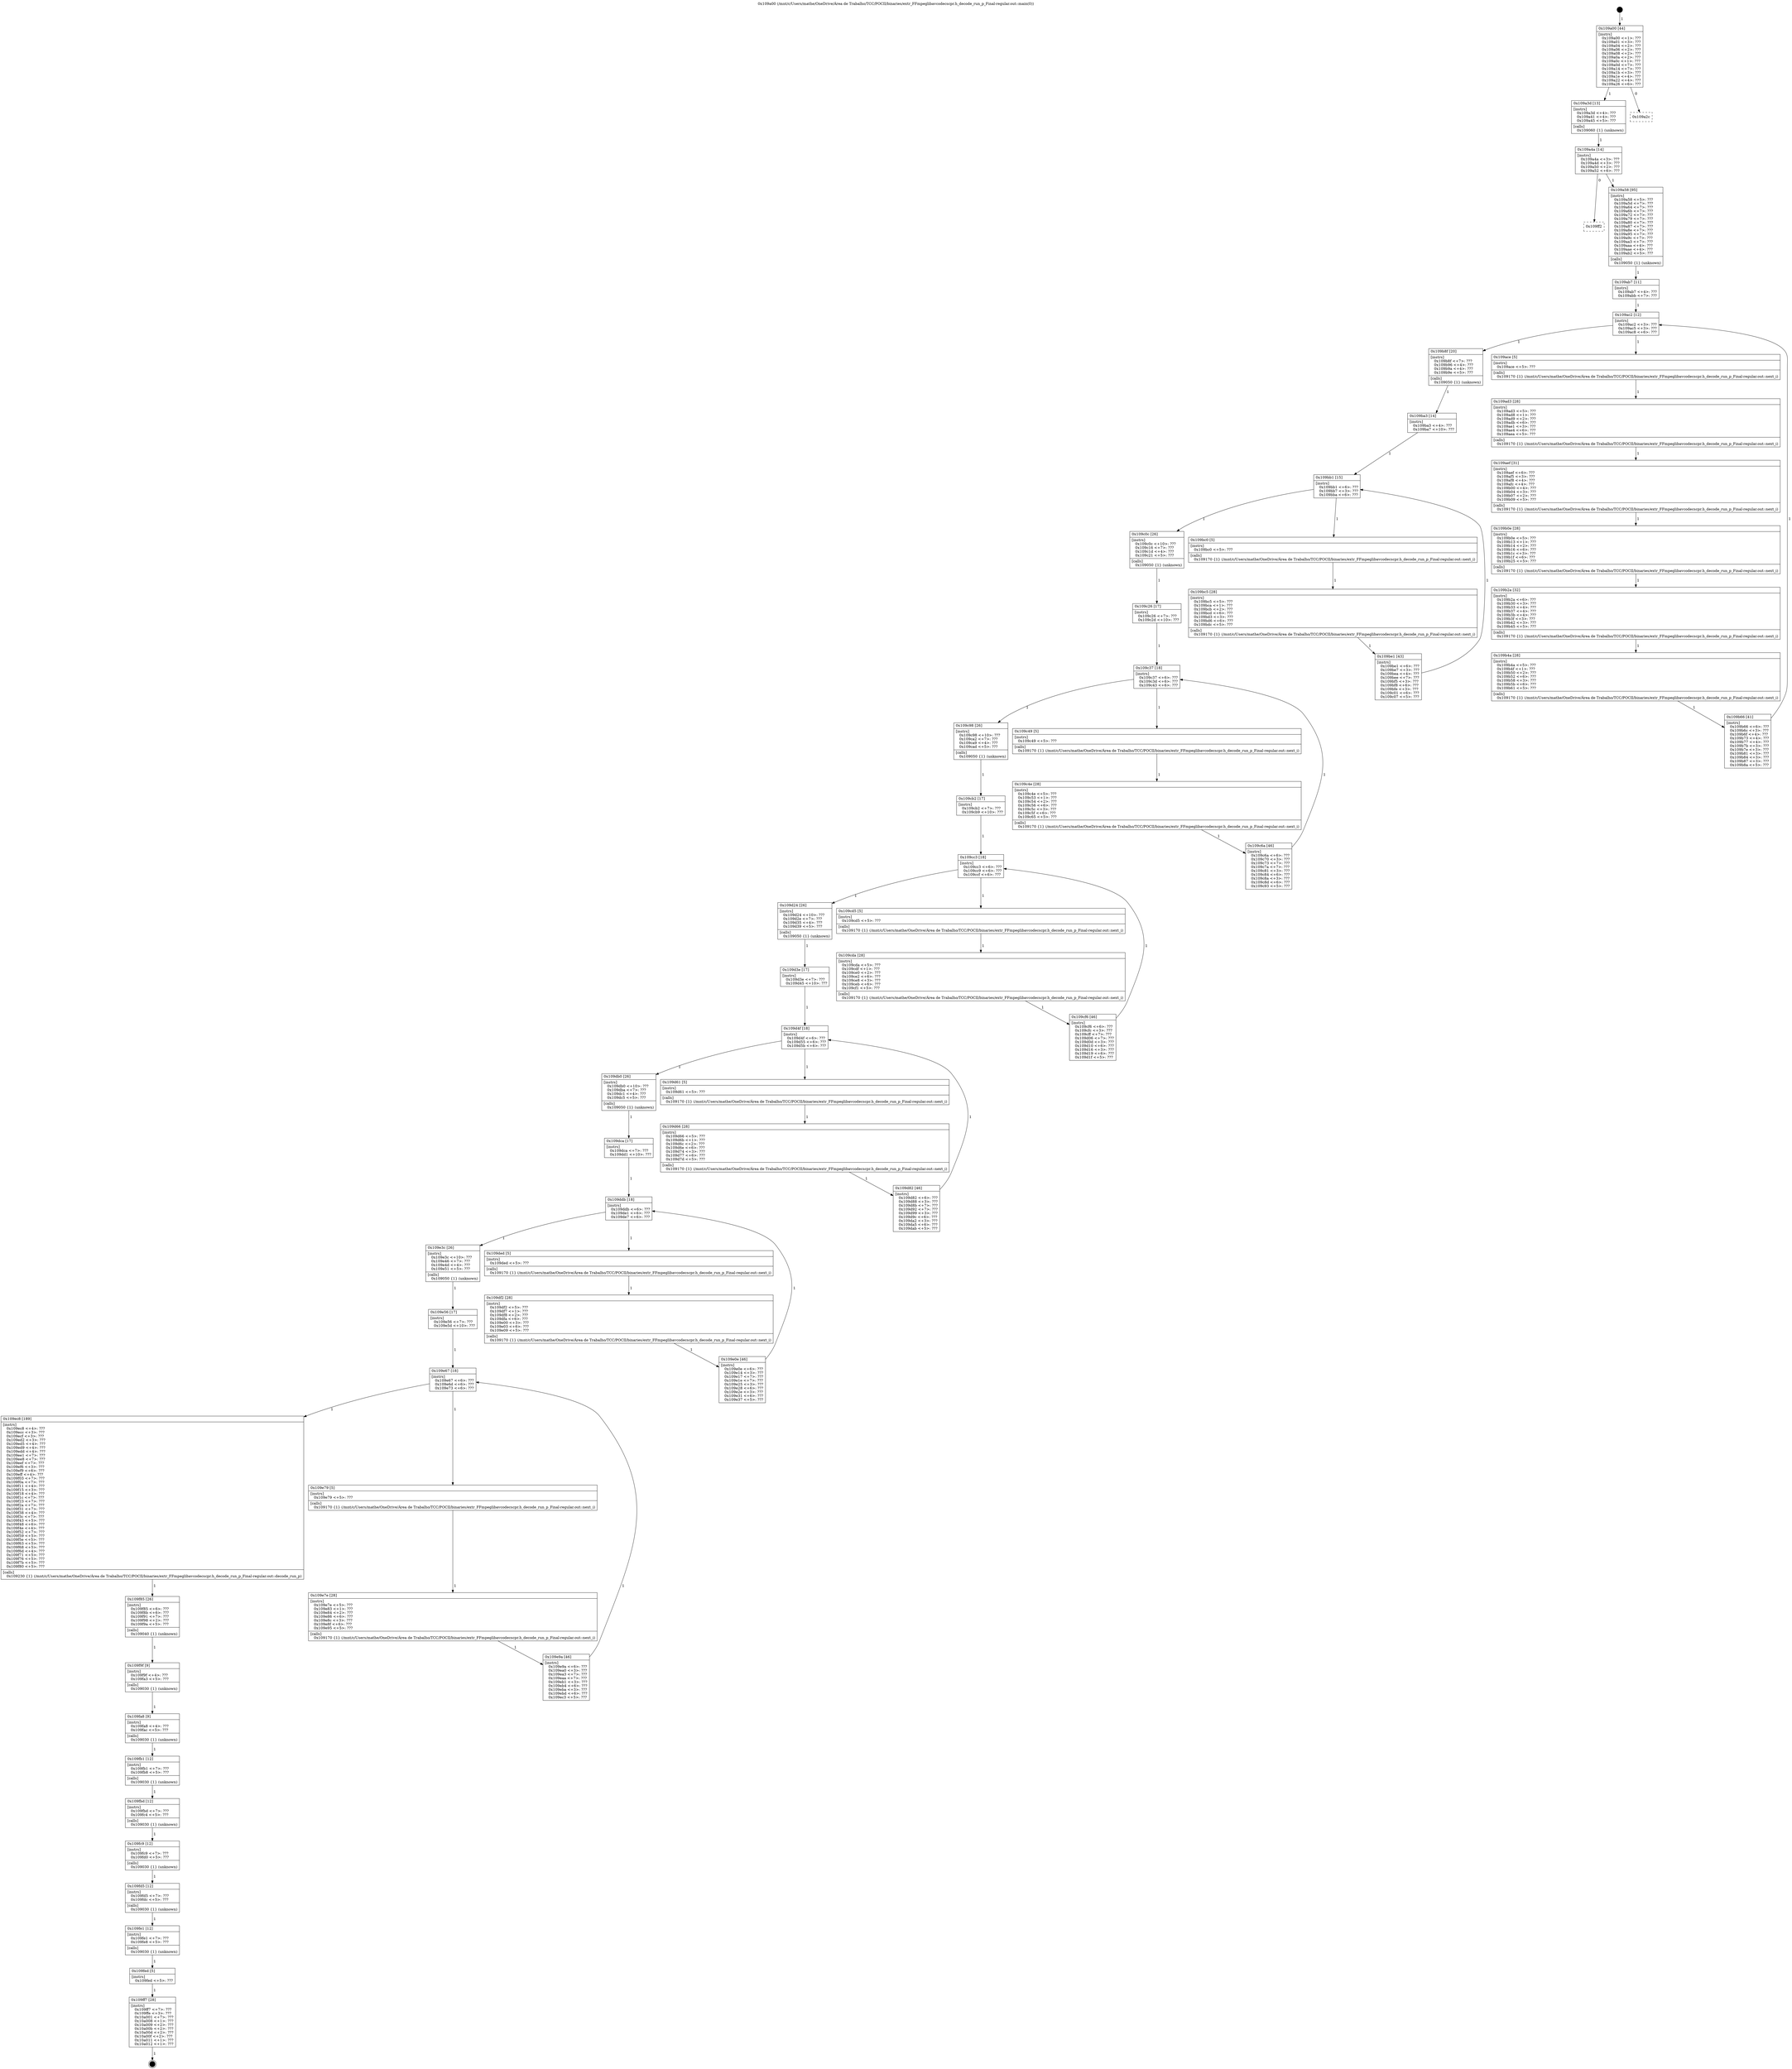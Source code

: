 digraph "0x109a00" {
  label = "0x109a00 (/mnt/c/Users/mathe/OneDrive/Área de Trabalho/TCC/POCII/binaries/extr_FFmpeglibavcodecscpr.h_decode_run_p_Final-regular.out::main(0))"
  labelloc = "t"
  node[shape=record]

  Entry [label="",width=0.3,height=0.3,shape=circle,fillcolor=black,style=filled]
  "0x109a00" [label="{
     0x109a00 [44]\l
     | [instrs]\l
     &nbsp;&nbsp;0x109a00 \<+1\>: ???\l
     &nbsp;&nbsp;0x109a01 \<+3\>: ???\l
     &nbsp;&nbsp;0x109a04 \<+2\>: ???\l
     &nbsp;&nbsp;0x109a06 \<+2\>: ???\l
     &nbsp;&nbsp;0x109a08 \<+2\>: ???\l
     &nbsp;&nbsp;0x109a0a \<+2\>: ???\l
     &nbsp;&nbsp;0x109a0c \<+1\>: ???\l
     &nbsp;&nbsp;0x109a0d \<+7\>: ???\l
     &nbsp;&nbsp;0x109a14 \<+7\>: ???\l
     &nbsp;&nbsp;0x109a1b \<+3\>: ???\l
     &nbsp;&nbsp;0x109a1e \<+4\>: ???\l
     &nbsp;&nbsp;0x109a22 \<+4\>: ???\l
     &nbsp;&nbsp;0x109a26 \<+6\>: ???\l
  }"]
  "0x109a3d" [label="{
     0x109a3d [13]\l
     | [instrs]\l
     &nbsp;&nbsp;0x109a3d \<+4\>: ???\l
     &nbsp;&nbsp;0x109a41 \<+4\>: ???\l
     &nbsp;&nbsp;0x109a45 \<+5\>: ???\l
     | [calls]\l
     &nbsp;&nbsp;0x109060 \{1\} (unknown)\l
  }"]
  "0x109a2c" [label="{
     0x109a2c\l
  }", style=dashed]
  "0x109a4a" [label="{
     0x109a4a [14]\l
     | [instrs]\l
     &nbsp;&nbsp;0x109a4a \<+3\>: ???\l
     &nbsp;&nbsp;0x109a4d \<+3\>: ???\l
     &nbsp;&nbsp;0x109a50 \<+2\>: ???\l
     &nbsp;&nbsp;0x109a52 \<+6\>: ???\l
  }"]
  "0x109ff2" [label="{
     0x109ff2\l
  }", style=dashed]
  "0x109a58" [label="{
     0x109a58 [95]\l
     | [instrs]\l
     &nbsp;&nbsp;0x109a58 \<+5\>: ???\l
     &nbsp;&nbsp;0x109a5d \<+7\>: ???\l
     &nbsp;&nbsp;0x109a64 \<+7\>: ???\l
     &nbsp;&nbsp;0x109a6b \<+7\>: ???\l
     &nbsp;&nbsp;0x109a72 \<+7\>: ???\l
     &nbsp;&nbsp;0x109a79 \<+7\>: ???\l
     &nbsp;&nbsp;0x109a80 \<+7\>: ???\l
     &nbsp;&nbsp;0x109a87 \<+7\>: ???\l
     &nbsp;&nbsp;0x109a8e \<+7\>: ???\l
     &nbsp;&nbsp;0x109a95 \<+7\>: ???\l
     &nbsp;&nbsp;0x109a9c \<+7\>: ???\l
     &nbsp;&nbsp;0x109aa3 \<+7\>: ???\l
     &nbsp;&nbsp;0x109aaa \<+4\>: ???\l
     &nbsp;&nbsp;0x109aae \<+4\>: ???\l
     &nbsp;&nbsp;0x109ab2 \<+5\>: ???\l
     | [calls]\l
     &nbsp;&nbsp;0x109050 \{1\} (unknown)\l
  }"]
  Exit [label="",width=0.3,height=0.3,shape=circle,fillcolor=black,style=filled,peripheries=2]
  "0x109ac2" [label="{
     0x109ac2 [12]\l
     | [instrs]\l
     &nbsp;&nbsp;0x109ac2 \<+3\>: ???\l
     &nbsp;&nbsp;0x109ac5 \<+3\>: ???\l
     &nbsp;&nbsp;0x109ac8 \<+6\>: ???\l
  }"]
  "0x109b8f" [label="{
     0x109b8f [20]\l
     | [instrs]\l
     &nbsp;&nbsp;0x109b8f \<+7\>: ???\l
     &nbsp;&nbsp;0x109b96 \<+4\>: ???\l
     &nbsp;&nbsp;0x109b9a \<+4\>: ???\l
     &nbsp;&nbsp;0x109b9e \<+5\>: ???\l
     | [calls]\l
     &nbsp;&nbsp;0x109050 \{1\} (unknown)\l
  }"]
  "0x109ace" [label="{
     0x109ace [5]\l
     | [instrs]\l
     &nbsp;&nbsp;0x109ace \<+5\>: ???\l
     | [calls]\l
     &nbsp;&nbsp;0x109170 \{1\} (/mnt/c/Users/mathe/OneDrive/Área de Trabalho/TCC/POCII/binaries/extr_FFmpeglibavcodecscpr.h_decode_run_p_Final-regular.out::next_i)\l
  }"]
  "0x109ad3" [label="{
     0x109ad3 [28]\l
     | [instrs]\l
     &nbsp;&nbsp;0x109ad3 \<+5\>: ???\l
     &nbsp;&nbsp;0x109ad8 \<+1\>: ???\l
     &nbsp;&nbsp;0x109ad9 \<+2\>: ???\l
     &nbsp;&nbsp;0x109adb \<+6\>: ???\l
     &nbsp;&nbsp;0x109ae1 \<+3\>: ???\l
     &nbsp;&nbsp;0x109ae4 \<+6\>: ???\l
     &nbsp;&nbsp;0x109aea \<+5\>: ???\l
     | [calls]\l
     &nbsp;&nbsp;0x109170 \{1\} (/mnt/c/Users/mathe/OneDrive/Área de Trabalho/TCC/POCII/binaries/extr_FFmpeglibavcodecscpr.h_decode_run_p_Final-regular.out::next_i)\l
  }"]
  "0x109aef" [label="{
     0x109aef [31]\l
     | [instrs]\l
     &nbsp;&nbsp;0x109aef \<+6\>: ???\l
     &nbsp;&nbsp;0x109af5 \<+3\>: ???\l
     &nbsp;&nbsp;0x109af8 \<+4\>: ???\l
     &nbsp;&nbsp;0x109afc \<+4\>: ???\l
     &nbsp;&nbsp;0x109b00 \<+4\>: ???\l
     &nbsp;&nbsp;0x109b04 \<+3\>: ???\l
     &nbsp;&nbsp;0x109b07 \<+2\>: ???\l
     &nbsp;&nbsp;0x109b09 \<+5\>: ???\l
     | [calls]\l
     &nbsp;&nbsp;0x109170 \{1\} (/mnt/c/Users/mathe/OneDrive/Área de Trabalho/TCC/POCII/binaries/extr_FFmpeglibavcodecscpr.h_decode_run_p_Final-regular.out::next_i)\l
  }"]
  "0x109b0e" [label="{
     0x109b0e [28]\l
     | [instrs]\l
     &nbsp;&nbsp;0x109b0e \<+5\>: ???\l
     &nbsp;&nbsp;0x109b13 \<+1\>: ???\l
     &nbsp;&nbsp;0x109b14 \<+2\>: ???\l
     &nbsp;&nbsp;0x109b16 \<+6\>: ???\l
     &nbsp;&nbsp;0x109b1c \<+3\>: ???\l
     &nbsp;&nbsp;0x109b1f \<+6\>: ???\l
     &nbsp;&nbsp;0x109b25 \<+5\>: ???\l
     | [calls]\l
     &nbsp;&nbsp;0x109170 \{1\} (/mnt/c/Users/mathe/OneDrive/Área de Trabalho/TCC/POCII/binaries/extr_FFmpeglibavcodecscpr.h_decode_run_p_Final-regular.out::next_i)\l
  }"]
  "0x109b2a" [label="{
     0x109b2a [32]\l
     | [instrs]\l
     &nbsp;&nbsp;0x109b2a \<+6\>: ???\l
     &nbsp;&nbsp;0x109b30 \<+3\>: ???\l
     &nbsp;&nbsp;0x109b33 \<+4\>: ???\l
     &nbsp;&nbsp;0x109b37 \<+4\>: ???\l
     &nbsp;&nbsp;0x109b3b \<+4\>: ???\l
     &nbsp;&nbsp;0x109b3f \<+3\>: ???\l
     &nbsp;&nbsp;0x109b42 \<+3\>: ???\l
     &nbsp;&nbsp;0x109b45 \<+5\>: ???\l
     | [calls]\l
     &nbsp;&nbsp;0x109170 \{1\} (/mnt/c/Users/mathe/OneDrive/Área de Trabalho/TCC/POCII/binaries/extr_FFmpeglibavcodecscpr.h_decode_run_p_Final-regular.out::next_i)\l
  }"]
  "0x109b4a" [label="{
     0x109b4a [28]\l
     | [instrs]\l
     &nbsp;&nbsp;0x109b4a \<+5\>: ???\l
     &nbsp;&nbsp;0x109b4f \<+1\>: ???\l
     &nbsp;&nbsp;0x109b50 \<+2\>: ???\l
     &nbsp;&nbsp;0x109b52 \<+6\>: ???\l
     &nbsp;&nbsp;0x109b58 \<+3\>: ???\l
     &nbsp;&nbsp;0x109b5b \<+6\>: ???\l
     &nbsp;&nbsp;0x109b61 \<+5\>: ???\l
     | [calls]\l
     &nbsp;&nbsp;0x109170 \{1\} (/mnt/c/Users/mathe/OneDrive/Área de Trabalho/TCC/POCII/binaries/extr_FFmpeglibavcodecscpr.h_decode_run_p_Final-regular.out::next_i)\l
  }"]
  "0x109b66" [label="{
     0x109b66 [41]\l
     | [instrs]\l
     &nbsp;&nbsp;0x109b66 \<+6\>: ???\l
     &nbsp;&nbsp;0x109b6c \<+3\>: ???\l
     &nbsp;&nbsp;0x109b6f \<+4\>: ???\l
     &nbsp;&nbsp;0x109b73 \<+4\>: ???\l
     &nbsp;&nbsp;0x109b77 \<+4\>: ???\l
     &nbsp;&nbsp;0x109b7b \<+3\>: ???\l
     &nbsp;&nbsp;0x109b7e \<+3\>: ???\l
     &nbsp;&nbsp;0x109b81 \<+3\>: ???\l
     &nbsp;&nbsp;0x109b84 \<+3\>: ???\l
     &nbsp;&nbsp;0x109b87 \<+3\>: ???\l
     &nbsp;&nbsp;0x109b8a \<+5\>: ???\l
  }"]
  "0x109ab7" [label="{
     0x109ab7 [11]\l
     | [instrs]\l
     &nbsp;&nbsp;0x109ab7 \<+4\>: ???\l
     &nbsp;&nbsp;0x109abb \<+7\>: ???\l
  }"]
  "0x109bb1" [label="{
     0x109bb1 [15]\l
     | [instrs]\l
     &nbsp;&nbsp;0x109bb1 \<+6\>: ???\l
     &nbsp;&nbsp;0x109bb7 \<+3\>: ???\l
     &nbsp;&nbsp;0x109bba \<+6\>: ???\l
  }"]
  "0x109c0c" [label="{
     0x109c0c [26]\l
     | [instrs]\l
     &nbsp;&nbsp;0x109c0c \<+10\>: ???\l
     &nbsp;&nbsp;0x109c16 \<+7\>: ???\l
     &nbsp;&nbsp;0x109c1d \<+4\>: ???\l
     &nbsp;&nbsp;0x109c21 \<+5\>: ???\l
     | [calls]\l
     &nbsp;&nbsp;0x109050 \{1\} (unknown)\l
  }"]
  "0x109bc0" [label="{
     0x109bc0 [5]\l
     | [instrs]\l
     &nbsp;&nbsp;0x109bc0 \<+5\>: ???\l
     | [calls]\l
     &nbsp;&nbsp;0x109170 \{1\} (/mnt/c/Users/mathe/OneDrive/Área de Trabalho/TCC/POCII/binaries/extr_FFmpeglibavcodecscpr.h_decode_run_p_Final-regular.out::next_i)\l
  }"]
  "0x109bc5" [label="{
     0x109bc5 [28]\l
     | [instrs]\l
     &nbsp;&nbsp;0x109bc5 \<+5\>: ???\l
     &nbsp;&nbsp;0x109bca \<+1\>: ???\l
     &nbsp;&nbsp;0x109bcb \<+2\>: ???\l
     &nbsp;&nbsp;0x109bcd \<+6\>: ???\l
     &nbsp;&nbsp;0x109bd3 \<+3\>: ???\l
     &nbsp;&nbsp;0x109bd6 \<+6\>: ???\l
     &nbsp;&nbsp;0x109bdc \<+5\>: ???\l
     | [calls]\l
     &nbsp;&nbsp;0x109170 \{1\} (/mnt/c/Users/mathe/OneDrive/Área de Trabalho/TCC/POCII/binaries/extr_FFmpeglibavcodecscpr.h_decode_run_p_Final-regular.out::next_i)\l
  }"]
  "0x109be1" [label="{
     0x109be1 [43]\l
     | [instrs]\l
     &nbsp;&nbsp;0x109be1 \<+6\>: ???\l
     &nbsp;&nbsp;0x109be7 \<+3\>: ???\l
     &nbsp;&nbsp;0x109bea \<+4\>: ???\l
     &nbsp;&nbsp;0x109bee \<+7\>: ???\l
     &nbsp;&nbsp;0x109bf5 \<+3\>: ???\l
     &nbsp;&nbsp;0x109bf8 \<+6\>: ???\l
     &nbsp;&nbsp;0x109bfe \<+3\>: ???\l
     &nbsp;&nbsp;0x109c01 \<+6\>: ???\l
     &nbsp;&nbsp;0x109c07 \<+5\>: ???\l
  }"]
  "0x109ba3" [label="{
     0x109ba3 [14]\l
     | [instrs]\l
     &nbsp;&nbsp;0x109ba3 \<+4\>: ???\l
     &nbsp;&nbsp;0x109ba7 \<+10\>: ???\l
  }"]
  "0x109c37" [label="{
     0x109c37 [18]\l
     | [instrs]\l
     &nbsp;&nbsp;0x109c37 \<+6\>: ???\l
     &nbsp;&nbsp;0x109c3d \<+6\>: ???\l
     &nbsp;&nbsp;0x109c43 \<+6\>: ???\l
  }"]
  "0x109c98" [label="{
     0x109c98 [26]\l
     | [instrs]\l
     &nbsp;&nbsp;0x109c98 \<+10\>: ???\l
     &nbsp;&nbsp;0x109ca2 \<+7\>: ???\l
     &nbsp;&nbsp;0x109ca9 \<+4\>: ???\l
     &nbsp;&nbsp;0x109cad \<+5\>: ???\l
     | [calls]\l
     &nbsp;&nbsp;0x109050 \{1\} (unknown)\l
  }"]
  "0x109c49" [label="{
     0x109c49 [5]\l
     | [instrs]\l
     &nbsp;&nbsp;0x109c49 \<+5\>: ???\l
     | [calls]\l
     &nbsp;&nbsp;0x109170 \{1\} (/mnt/c/Users/mathe/OneDrive/Área de Trabalho/TCC/POCII/binaries/extr_FFmpeglibavcodecscpr.h_decode_run_p_Final-regular.out::next_i)\l
  }"]
  "0x109c4e" [label="{
     0x109c4e [28]\l
     | [instrs]\l
     &nbsp;&nbsp;0x109c4e \<+5\>: ???\l
     &nbsp;&nbsp;0x109c53 \<+1\>: ???\l
     &nbsp;&nbsp;0x109c54 \<+2\>: ???\l
     &nbsp;&nbsp;0x109c56 \<+6\>: ???\l
     &nbsp;&nbsp;0x109c5c \<+3\>: ???\l
     &nbsp;&nbsp;0x109c5f \<+6\>: ???\l
     &nbsp;&nbsp;0x109c65 \<+5\>: ???\l
     | [calls]\l
     &nbsp;&nbsp;0x109170 \{1\} (/mnt/c/Users/mathe/OneDrive/Área de Trabalho/TCC/POCII/binaries/extr_FFmpeglibavcodecscpr.h_decode_run_p_Final-regular.out::next_i)\l
  }"]
  "0x109c6a" [label="{
     0x109c6a [46]\l
     | [instrs]\l
     &nbsp;&nbsp;0x109c6a \<+6\>: ???\l
     &nbsp;&nbsp;0x109c70 \<+3\>: ???\l
     &nbsp;&nbsp;0x109c73 \<+7\>: ???\l
     &nbsp;&nbsp;0x109c7a \<+7\>: ???\l
     &nbsp;&nbsp;0x109c81 \<+3\>: ???\l
     &nbsp;&nbsp;0x109c84 \<+6\>: ???\l
     &nbsp;&nbsp;0x109c8a \<+3\>: ???\l
     &nbsp;&nbsp;0x109c8d \<+6\>: ???\l
     &nbsp;&nbsp;0x109c93 \<+5\>: ???\l
  }"]
  "0x109c26" [label="{
     0x109c26 [17]\l
     | [instrs]\l
     &nbsp;&nbsp;0x109c26 \<+7\>: ???\l
     &nbsp;&nbsp;0x109c2d \<+10\>: ???\l
  }"]
  "0x109cc3" [label="{
     0x109cc3 [18]\l
     | [instrs]\l
     &nbsp;&nbsp;0x109cc3 \<+6\>: ???\l
     &nbsp;&nbsp;0x109cc9 \<+6\>: ???\l
     &nbsp;&nbsp;0x109ccf \<+6\>: ???\l
  }"]
  "0x109d24" [label="{
     0x109d24 [26]\l
     | [instrs]\l
     &nbsp;&nbsp;0x109d24 \<+10\>: ???\l
     &nbsp;&nbsp;0x109d2e \<+7\>: ???\l
     &nbsp;&nbsp;0x109d35 \<+4\>: ???\l
     &nbsp;&nbsp;0x109d39 \<+5\>: ???\l
     | [calls]\l
     &nbsp;&nbsp;0x109050 \{1\} (unknown)\l
  }"]
  "0x109cd5" [label="{
     0x109cd5 [5]\l
     | [instrs]\l
     &nbsp;&nbsp;0x109cd5 \<+5\>: ???\l
     | [calls]\l
     &nbsp;&nbsp;0x109170 \{1\} (/mnt/c/Users/mathe/OneDrive/Área de Trabalho/TCC/POCII/binaries/extr_FFmpeglibavcodecscpr.h_decode_run_p_Final-regular.out::next_i)\l
  }"]
  "0x109cda" [label="{
     0x109cda [28]\l
     | [instrs]\l
     &nbsp;&nbsp;0x109cda \<+5\>: ???\l
     &nbsp;&nbsp;0x109cdf \<+1\>: ???\l
     &nbsp;&nbsp;0x109ce0 \<+2\>: ???\l
     &nbsp;&nbsp;0x109ce2 \<+6\>: ???\l
     &nbsp;&nbsp;0x109ce8 \<+3\>: ???\l
     &nbsp;&nbsp;0x109ceb \<+6\>: ???\l
     &nbsp;&nbsp;0x109cf1 \<+5\>: ???\l
     | [calls]\l
     &nbsp;&nbsp;0x109170 \{1\} (/mnt/c/Users/mathe/OneDrive/Área de Trabalho/TCC/POCII/binaries/extr_FFmpeglibavcodecscpr.h_decode_run_p_Final-regular.out::next_i)\l
  }"]
  "0x109cf6" [label="{
     0x109cf6 [46]\l
     | [instrs]\l
     &nbsp;&nbsp;0x109cf6 \<+6\>: ???\l
     &nbsp;&nbsp;0x109cfc \<+3\>: ???\l
     &nbsp;&nbsp;0x109cff \<+7\>: ???\l
     &nbsp;&nbsp;0x109d06 \<+7\>: ???\l
     &nbsp;&nbsp;0x109d0d \<+3\>: ???\l
     &nbsp;&nbsp;0x109d10 \<+6\>: ???\l
     &nbsp;&nbsp;0x109d16 \<+3\>: ???\l
     &nbsp;&nbsp;0x109d19 \<+6\>: ???\l
     &nbsp;&nbsp;0x109d1f \<+5\>: ???\l
  }"]
  "0x109cb2" [label="{
     0x109cb2 [17]\l
     | [instrs]\l
     &nbsp;&nbsp;0x109cb2 \<+7\>: ???\l
     &nbsp;&nbsp;0x109cb9 \<+10\>: ???\l
  }"]
  "0x109d4f" [label="{
     0x109d4f [18]\l
     | [instrs]\l
     &nbsp;&nbsp;0x109d4f \<+6\>: ???\l
     &nbsp;&nbsp;0x109d55 \<+6\>: ???\l
     &nbsp;&nbsp;0x109d5b \<+6\>: ???\l
  }"]
  "0x109db0" [label="{
     0x109db0 [26]\l
     | [instrs]\l
     &nbsp;&nbsp;0x109db0 \<+10\>: ???\l
     &nbsp;&nbsp;0x109dba \<+7\>: ???\l
     &nbsp;&nbsp;0x109dc1 \<+4\>: ???\l
     &nbsp;&nbsp;0x109dc5 \<+5\>: ???\l
     | [calls]\l
     &nbsp;&nbsp;0x109050 \{1\} (unknown)\l
  }"]
  "0x109d61" [label="{
     0x109d61 [5]\l
     | [instrs]\l
     &nbsp;&nbsp;0x109d61 \<+5\>: ???\l
     | [calls]\l
     &nbsp;&nbsp;0x109170 \{1\} (/mnt/c/Users/mathe/OneDrive/Área de Trabalho/TCC/POCII/binaries/extr_FFmpeglibavcodecscpr.h_decode_run_p_Final-regular.out::next_i)\l
  }"]
  "0x109d66" [label="{
     0x109d66 [28]\l
     | [instrs]\l
     &nbsp;&nbsp;0x109d66 \<+5\>: ???\l
     &nbsp;&nbsp;0x109d6b \<+1\>: ???\l
     &nbsp;&nbsp;0x109d6c \<+2\>: ???\l
     &nbsp;&nbsp;0x109d6e \<+6\>: ???\l
     &nbsp;&nbsp;0x109d74 \<+3\>: ???\l
     &nbsp;&nbsp;0x109d77 \<+6\>: ???\l
     &nbsp;&nbsp;0x109d7d \<+5\>: ???\l
     | [calls]\l
     &nbsp;&nbsp;0x109170 \{1\} (/mnt/c/Users/mathe/OneDrive/Área de Trabalho/TCC/POCII/binaries/extr_FFmpeglibavcodecscpr.h_decode_run_p_Final-regular.out::next_i)\l
  }"]
  "0x109d82" [label="{
     0x109d82 [46]\l
     | [instrs]\l
     &nbsp;&nbsp;0x109d82 \<+6\>: ???\l
     &nbsp;&nbsp;0x109d88 \<+3\>: ???\l
     &nbsp;&nbsp;0x109d8b \<+7\>: ???\l
     &nbsp;&nbsp;0x109d92 \<+7\>: ???\l
     &nbsp;&nbsp;0x109d99 \<+3\>: ???\l
     &nbsp;&nbsp;0x109d9c \<+6\>: ???\l
     &nbsp;&nbsp;0x109da2 \<+3\>: ???\l
     &nbsp;&nbsp;0x109da5 \<+6\>: ???\l
     &nbsp;&nbsp;0x109dab \<+5\>: ???\l
  }"]
  "0x109d3e" [label="{
     0x109d3e [17]\l
     | [instrs]\l
     &nbsp;&nbsp;0x109d3e \<+7\>: ???\l
     &nbsp;&nbsp;0x109d45 \<+10\>: ???\l
  }"]
  "0x109ddb" [label="{
     0x109ddb [18]\l
     | [instrs]\l
     &nbsp;&nbsp;0x109ddb \<+6\>: ???\l
     &nbsp;&nbsp;0x109de1 \<+6\>: ???\l
     &nbsp;&nbsp;0x109de7 \<+6\>: ???\l
  }"]
  "0x109e3c" [label="{
     0x109e3c [26]\l
     | [instrs]\l
     &nbsp;&nbsp;0x109e3c \<+10\>: ???\l
     &nbsp;&nbsp;0x109e46 \<+7\>: ???\l
     &nbsp;&nbsp;0x109e4d \<+4\>: ???\l
     &nbsp;&nbsp;0x109e51 \<+5\>: ???\l
     | [calls]\l
     &nbsp;&nbsp;0x109050 \{1\} (unknown)\l
  }"]
  "0x109ded" [label="{
     0x109ded [5]\l
     | [instrs]\l
     &nbsp;&nbsp;0x109ded \<+5\>: ???\l
     | [calls]\l
     &nbsp;&nbsp;0x109170 \{1\} (/mnt/c/Users/mathe/OneDrive/Área de Trabalho/TCC/POCII/binaries/extr_FFmpeglibavcodecscpr.h_decode_run_p_Final-regular.out::next_i)\l
  }"]
  "0x109df2" [label="{
     0x109df2 [28]\l
     | [instrs]\l
     &nbsp;&nbsp;0x109df2 \<+5\>: ???\l
     &nbsp;&nbsp;0x109df7 \<+1\>: ???\l
     &nbsp;&nbsp;0x109df8 \<+2\>: ???\l
     &nbsp;&nbsp;0x109dfa \<+6\>: ???\l
     &nbsp;&nbsp;0x109e00 \<+3\>: ???\l
     &nbsp;&nbsp;0x109e03 \<+6\>: ???\l
     &nbsp;&nbsp;0x109e09 \<+5\>: ???\l
     | [calls]\l
     &nbsp;&nbsp;0x109170 \{1\} (/mnt/c/Users/mathe/OneDrive/Área de Trabalho/TCC/POCII/binaries/extr_FFmpeglibavcodecscpr.h_decode_run_p_Final-regular.out::next_i)\l
  }"]
  "0x109e0e" [label="{
     0x109e0e [46]\l
     | [instrs]\l
     &nbsp;&nbsp;0x109e0e \<+6\>: ???\l
     &nbsp;&nbsp;0x109e14 \<+3\>: ???\l
     &nbsp;&nbsp;0x109e17 \<+7\>: ???\l
     &nbsp;&nbsp;0x109e1e \<+7\>: ???\l
     &nbsp;&nbsp;0x109e25 \<+3\>: ???\l
     &nbsp;&nbsp;0x109e28 \<+6\>: ???\l
     &nbsp;&nbsp;0x109e2e \<+3\>: ???\l
     &nbsp;&nbsp;0x109e31 \<+6\>: ???\l
     &nbsp;&nbsp;0x109e37 \<+5\>: ???\l
  }"]
  "0x109dca" [label="{
     0x109dca [17]\l
     | [instrs]\l
     &nbsp;&nbsp;0x109dca \<+7\>: ???\l
     &nbsp;&nbsp;0x109dd1 \<+10\>: ???\l
  }"]
  "0x109e67" [label="{
     0x109e67 [18]\l
     | [instrs]\l
     &nbsp;&nbsp;0x109e67 \<+6\>: ???\l
     &nbsp;&nbsp;0x109e6d \<+6\>: ???\l
     &nbsp;&nbsp;0x109e73 \<+6\>: ???\l
  }"]
  "0x109ec8" [label="{
     0x109ec8 [189]\l
     | [instrs]\l
     &nbsp;&nbsp;0x109ec8 \<+4\>: ???\l
     &nbsp;&nbsp;0x109ecc \<+3\>: ???\l
     &nbsp;&nbsp;0x109ecf \<+3\>: ???\l
     &nbsp;&nbsp;0x109ed2 \<+3\>: ???\l
     &nbsp;&nbsp;0x109ed5 \<+4\>: ???\l
     &nbsp;&nbsp;0x109ed9 \<+4\>: ???\l
     &nbsp;&nbsp;0x109edd \<+4\>: ???\l
     &nbsp;&nbsp;0x109ee1 \<+7\>: ???\l
     &nbsp;&nbsp;0x109ee8 \<+7\>: ???\l
     &nbsp;&nbsp;0x109eef \<+7\>: ???\l
     &nbsp;&nbsp;0x109ef6 \<+3\>: ???\l
     &nbsp;&nbsp;0x109ef9 \<+6\>: ???\l
     &nbsp;&nbsp;0x109eff \<+4\>: ???\l
     &nbsp;&nbsp;0x109f03 \<+7\>: ???\l
     &nbsp;&nbsp;0x109f0a \<+7\>: ???\l
     &nbsp;&nbsp;0x109f11 \<+4\>: ???\l
     &nbsp;&nbsp;0x109f15 \<+3\>: ???\l
     &nbsp;&nbsp;0x109f18 \<+4\>: ???\l
     &nbsp;&nbsp;0x109f1c \<+7\>: ???\l
     &nbsp;&nbsp;0x109f23 \<+7\>: ???\l
     &nbsp;&nbsp;0x109f2a \<+7\>: ???\l
     &nbsp;&nbsp;0x109f31 \<+7\>: ???\l
     &nbsp;&nbsp;0x109f38 \<+4\>: ???\l
     &nbsp;&nbsp;0x109f3c \<+7\>: ???\l
     &nbsp;&nbsp;0x109f43 \<+5\>: ???\l
     &nbsp;&nbsp;0x109f48 \<+6\>: ???\l
     &nbsp;&nbsp;0x109f4e \<+4\>: ???\l
     &nbsp;&nbsp;0x109f52 \<+7\>: ???\l
     &nbsp;&nbsp;0x109f59 \<+5\>: ???\l
     &nbsp;&nbsp;0x109f5e \<+5\>: ???\l
     &nbsp;&nbsp;0x109f63 \<+5\>: ???\l
     &nbsp;&nbsp;0x109f68 \<+5\>: ???\l
     &nbsp;&nbsp;0x109f6d \<+4\>: ???\l
     &nbsp;&nbsp;0x109f71 \<+5\>: ???\l
     &nbsp;&nbsp;0x109f76 \<+5\>: ???\l
     &nbsp;&nbsp;0x109f7b \<+5\>: ???\l
     &nbsp;&nbsp;0x109f80 \<+5\>: ???\l
     | [calls]\l
     &nbsp;&nbsp;0x109230 \{1\} (/mnt/c/Users/mathe/OneDrive/Área de Trabalho/TCC/POCII/binaries/extr_FFmpeglibavcodecscpr.h_decode_run_p_Final-regular.out::decode_run_p)\l
  }"]
  "0x109e79" [label="{
     0x109e79 [5]\l
     | [instrs]\l
     &nbsp;&nbsp;0x109e79 \<+5\>: ???\l
     | [calls]\l
     &nbsp;&nbsp;0x109170 \{1\} (/mnt/c/Users/mathe/OneDrive/Área de Trabalho/TCC/POCII/binaries/extr_FFmpeglibavcodecscpr.h_decode_run_p_Final-regular.out::next_i)\l
  }"]
  "0x109e7e" [label="{
     0x109e7e [28]\l
     | [instrs]\l
     &nbsp;&nbsp;0x109e7e \<+5\>: ???\l
     &nbsp;&nbsp;0x109e83 \<+1\>: ???\l
     &nbsp;&nbsp;0x109e84 \<+2\>: ???\l
     &nbsp;&nbsp;0x109e86 \<+6\>: ???\l
     &nbsp;&nbsp;0x109e8c \<+3\>: ???\l
     &nbsp;&nbsp;0x109e8f \<+6\>: ???\l
     &nbsp;&nbsp;0x109e95 \<+5\>: ???\l
     | [calls]\l
     &nbsp;&nbsp;0x109170 \{1\} (/mnt/c/Users/mathe/OneDrive/Área de Trabalho/TCC/POCII/binaries/extr_FFmpeglibavcodecscpr.h_decode_run_p_Final-regular.out::next_i)\l
  }"]
  "0x109e9a" [label="{
     0x109e9a [46]\l
     | [instrs]\l
     &nbsp;&nbsp;0x109e9a \<+6\>: ???\l
     &nbsp;&nbsp;0x109ea0 \<+3\>: ???\l
     &nbsp;&nbsp;0x109ea3 \<+7\>: ???\l
     &nbsp;&nbsp;0x109eaa \<+7\>: ???\l
     &nbsp;&nbsp;0x109eb1 \<+3\>: ???\l
     &nbsp;&nbsp;0x109eb4 \<+6\>: ???\l
     &nbsp;&nbsp;0x109eba \<+3\>: ???\l
     &nbsp;&nbsp;0x109ebd \<+6\>: ???\l
     &nbsp;&nbsp;0x109ec3 \<+5\>: ???\l
  }"]
  "0x109e56" [label="{
     0x109e56 [17]\l
     | [instrs]\l
     &nbsp;&nbsp;0x109e56 \<+7\>: ???\l
     &nbsp;&nbsp;0x109e5d \<+10\>: ???\l
  }"]
  "0x109f85" [label="{
     0x109f85 [26]\l
     | [instrs]\l
     &nbsp;&nbsp;0x109f85 \<+6\>: ???\l
     &nbsp;&nbsp;0x109f8b \<+6\>: ???\l
     &nbsp;&nbsp;0x109f91 \<+7\>: ???\l
     &nbsp;&nbsp;0x109f98 \<+2\>: ???\l
     &nbsp;&nbsp;0x109f9a \<+5\>: ???\l
     | [calls]\l
     &nbsp;&nbsp;0x109040 \{1\} (unknown)\l
  }"]
  "0x109f9f" [label="{
     0x109f9f [9]\l
     | [instrs]\l
     &nbsp;&nbsp;0x109f9f \<+4\>: ???\l
     &nbsp;&nbsp;0x109fa3 \<+5\>: ???\l
     | [calls]\l
     &nbsp;&nbsp;0x109030 \{1\} (unknown)\l
  }"]
  "0x109fa8" [label="{
     0x109fa8 [9]\l
     | [instrs]\l
     &nbsp;&nbsp;0x109fa8 \<+4\>: ???\l
     &nbsp;&nbsp;0x109fac \<+5\>: ???\l
     | [calls]\l
     &nbsp;&nbsp;0x109030 \{1\} (unknown)\l
  }"]
  "0x109fb1" [label="{
     0x109fb1 [12]\l
     | [instrs]\l
     &nbsp;&nbsp;0x109fb1 \<+7\>: ???\l
     &nbsp;&nbsp;0x109fb8 \<+5\>: ???\l
     | [calls]\l
     &nbsp;&nbsp;0x109030 \{1\} (unknown)\l
  }"]
  "0x109fbd" [label="{
     0x109fbd [12]\l
     | [instrs]\l
     &nbsp;&nbsp;0x109fbd \<+7\>: ???\l
     &nbsp;&nbsp;0x109fc4 \<+5\>: ???\l
     | [calls]\l
     &nbsp;&nbsp;0x109030 \{1\} (unknown)\l
  }"]
  "0x109fc9" [label="{
     0x109fc9 [12]\l
     | [instrs]\l
     &nbsp;&nbsp;0x109fc9 \<+7\>: ???\l
     &nbsp;&nbsp;0x109fd0 \<+5\>: ???\l
     | [calls]\l
     &nbsp;&nbsp;0x109030 \{1\} (unknown)\l
  }"]
  "0x109fd5" [label="{
     0x109fd5 [12]\l
     | [instrs]\l
     &nbsp;&nbsp;0x109fd5 \<+7\>: ???\l
     &nbsp;&nbsp;0x109fdc \<+5\>: ???\l
     | [calls]\l
     &nbsp;&nbsp;0x109030 \{1\} (unknown)\l
  }"]
  "0x109fe1" [label="{
     0x109fe1 [12]\l
     | [instrs]\l
     &nbsp;&nbsp;0x109fe1 \<+7\>: ???\l
     &nbsp;&nbsp;0x109fe8 \<+5\>: ???\l
     | [calls]\l
     &nbsp;&nbsp;0x109030 \{1\} (unknown)\l
  }"]
  "0x109fed" [label="{
     0x109fed [5]\l
     | [instrs]\l
     &nbsp;&nbsp;0x109fed \<+5\>: ???\l
  }"]
  "0x109ff7" [label="{
     0x109ff7 [28]\l
     | [instrs]\l
     &nbsp;&nbsp;0x109ff7 \<+7\>: ???\l
     &nbsp;&nbsp;0x109ffe \<+3\>: ???\l
     &nbsp;&nbsp;0x10a001 \<+7\>: ???\l
     &nbsp;&nbsp;0x10a008 \<+1\>: ???\l
     &nbsp;&nbsp;0x10a009 \<+2\>: ???\l
     &nbsp;&nbsp;0x10a00b \<+2\>: ???\l
     &nbsp;&nbsp;0x10a00d \<+2\>: ???\l
     &nbsp;&nbsp;0x10a00f \<+2\>: ???\l
     &nbsp;&nbsp;0x10a011 \<+1\>: ???\l
     &nbsp;&nbsp;0x10a012 \<+1\>: ???\l
  }"]
  Entry -> "0x109a00" [label=" 1"]
  "0x109a00" -> "0x109a3d" [label=" 1"]
  "0x109a00" -> "0x109a2c" [label=" 0"]
  "0x109a3d" -> "0x109a4a" [label=" 1"]
  "0x109a4a" -> "0x109ff2" [label=" 0"]
  "0x109a4a" -> "0x109a58" [label=" 1"]
  "0x109ff7" -> Exit [label=" 1"]
  "0x109a58" -> "0x109ab7" [label=" 1"]
  "0x109ac2" -> "0x109b8f" [label=" 1"]
  "0x109ac2" -> "0x109ace" [label=" 1"]
  "0x109ace" -> "0x109ad3" [label=" 1"]
  "0x109ad3" -> "0x109aef" [label=" 1"]
  "0x109aef" -> "0x109b0e" [label=" 1"]
  "0x109b0e" -> "0x109b2a" [label=" 1"]
  "0x109b2a" -> "0x109b4a" [label=" 1"]
  "0x109b4a" -> "0x109b66" [label=" 1"]
  "0x109ab7" -> "0x109ac2" [label=" 1"]
  "0x109b66" -> "0x109ac2" [label=" 1"]
  "0x109b8f" -> "0x109ba3" [label=" 1"]
  "0x109bb1" -> "0x109c0c" [label=" 1"]
  "0x109bb1" -> "0x109bc0" [label=" 1"]
  "0x109bc0" -> "0x109bc5" [label=" 1"]
  "0x109bc5" -> "0x109be1" [label=" 1"]
  "0x109ba3" -> "0x109bb1" [label=" 1"]
  "0x109be1" -> "0x109bb1" [label=" 1"]
  "0x109c0c" -> "0x109c26" [label=" 1"]
  "0x109c37" -> "0x109c98" [label=" 1"]
  "0x109c37" -> "0x109c49" [label=" 1"]
  "0x109c49" -> "0x109c4e" [label=" 1"]
  "0x109c4e" -> "0x109c6a" [label=" 1"]
  "0x109c26" -> "0x109c37" [label=" 1"]
  "0x109c6a" -> "0x109c37" [label=" 1"]
  "0x109c98" -> "0x109cb2" [label=" 1"]
  "0x109cc3" -> "0x109d24" [label=" 1"]
  "0x109cc3" -> "0x109cd5" [label=" 1"]
  "0x109cd5" -> "0x109cda" [label=" 1"]
  "0x109cda" -> "0x109cf6" [label=" 1"]
  "0x109cb2" -> "0x109cc3" [label=" 1"]
  "0x109cf6" -> "0x109cc3" [label=" 1"]
  "0x109d24" -> "0x109d3e" [label=" 1"]
  "0x109d4f" -> "0x109db0" [label=" 1"]
  "0x109d4f" -> "0x109d61" [label=" 1"]
  "0x109d61" -> "0x109d66" [label=" 1"]
  "0x109d66" -> "0x109d82" [label=" 1"]
  "0x109d3e" -> "0x109d4f" [label=" 1"]
  "0x109d82" -> "0x109d4f" [label=" 1"]
  "0x109db0" -> "0x109dca" [label=" 1"]
  "0x109ddb" -> "0x109e3c" [label=" 1"]
  "0x109ddb" -> "0x109ded" [label=" 1"]
  "0x109ded" -> "0x109df2" [label=" 1"]
  "0x109df2" -> "0x109e0e" [label=" 1"]
  "0x109dca" -> "0x109ddb" [label=" 1"]
  "0x109e0e" -> "0x109ddb" [label=" 1"]
  "0x109e3c" -> "0x109e56" [label=" 1"]
  "0x109e67" -> "0x109ec8" [label=" 1"]
  "0x109e67" -> "0x109e79" [label=" 1"]
  "0x109e79" -> "0x109e7e" [label=" 1"]
  "0x109e7e" -> "0x109e9a" [label=" 1"]
  "0x109e56" -> "0x109e67" [label=" 1"]
  "0x109e9a" -> "0x109e67" [label=" 1"]
  "0x109ec8" -> "0x109f85" [label=" 1"]
  "0x109f85" -> "0x109f9f" [label=" 1"]
  "0x109f9f" -> "0x109fa8" [label=" 1"]
  "0x109fa8" -> "0x109fb1" [label=" 1"]
  "0x109fb1" -> "0x109fbd" [label=" 1"]
  "0x109fbd" -> "0x109fc9" [label=" 1"]
  "0x109fc9" -> "0x109fd5" [label=" 1"]
  "0x109fd5" -> "0x109fe1" [label=" 1"]
  "0x109fe1" -> "0x109fed" [label=" 1"]
  "0x109fed" -> "0x109ff7" [label=" 1"]
}
